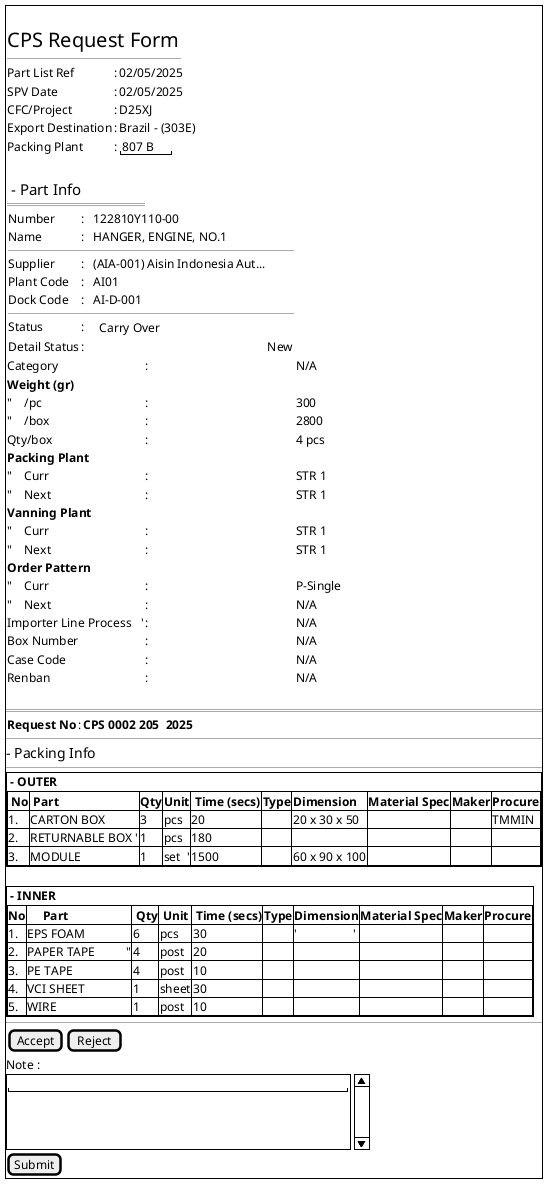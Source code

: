 @startuml
'when expanding
@startsalt
{+
  'header 
  {
    .
    <size:20>CPS Request Form
    --
  }

  'master
  {
    Part List Ref    |:| 02/05/2025 |*
    SPV Date         |:| 02/05/2025 |*
    CFC/Project      |:| D25XJ |*
    Export Destination|:| Brazil - (303E) |*
    Packing Plant    |:| "807 B " ||*
  }
  
  'detail
  { 
    . 
    <size: 15> - Part Info
    ==
  {
    Number |:| 122810Y110-00 |*
    Name   |:| HANGER, ENGINE, NO.1 |*
    --|--|--|--|*
    Supplier |:| (AIA-001) Aisin Indonesia Aut...|*
    Plant Code |:| AI01|*
    Dock Code |:| AI-D-001|*
    --|--|--|--|*
    Status |:| {.| Carry Over}|*
    Detail Status |:| {}.| New       }|*
    Category |:| N/A|*
    <b>Weight (gr)
      |"    /pc  |:| 300|*
      |"    /box |:| 2800|*
    Qty/box |:| 4 pcs 
    <b>Packing Plant
      |"    Curr  |:| STR 1|*
      |"    Next  |:| STR 1|*
    <b>Vanning Plant
      |"    Curr  |:| STR 1|*
      |"    Next |:| STR 1|*
    <b>Order Pattern  
      |"    Curr  |:| P-Single|*
      |"    Next |:| N/A|*      
    Importer Line Process   '|:| N/A|*
    Box Number  |:| N/A|*
    Case Code  |:| N/A|*
    Renban  |:| N/A|*
  }
  .
  ==
  {
    <b>Request No |:| <b>CPS 0002 205  2025| |*
  }
  --
  <size:14>- Packing Info
  --
  {+
    <b> - OUTER
    {#
      <b> No|<b> Part         |<b>Qty|<b>Unit|<b> Time (secs)|<b>Type|<b>Dimension|<b>Material Spec|<b>Maker   |<b>Procure  |*
      1.    | CARTON BOX      | 3    | pcs   | 20               | .     | 20 x 30 x 50 | .              | .         | TMMIN      |*
      2.    | RETURNABLE BOX '| 1    | pcs   | 180              | .     | .            | .              | .         | .          |*
      3.    | MODULE          | 1    | set  '| 1500             | .     | 60 x 90 x 100| .              | .         | .          |*
    }
  }
  .

  {+
    <b> - INNER
    {#
      <b>No |<b>     Part         |<b> Qty |<b> Unit |<b> Time (secs)|<b>Type|<b>Dimension|<b>Material Spec|<b>Maker|<b>Procure|*
      1. |  EPS FOAM              |  6     | pcs     | 30              | . |  '                  ' | . | . | . |*
      2. |  PAPER TAPE          " |  4     | post    | 20              | . | . | . | . | . |*
      3. |  PE TAPE               |  4     | post    | 10              | . | . | . | . | . |*
      4. |  VCI SHEET             |  1     | sheet   | 30              | . | . | . | . | . |*
      5. |  WIRE                  |  1     | post    | 10              | . | . | . | . | . |*
    }
  }
  --
  {
  [Accept] | [Reject]|*
  }
  Note :  
  {SI
    "                                          "
    .
    .
    .  
  }
  [Submit]|*
  }
  'end detail
}
@endsalt
@enduml